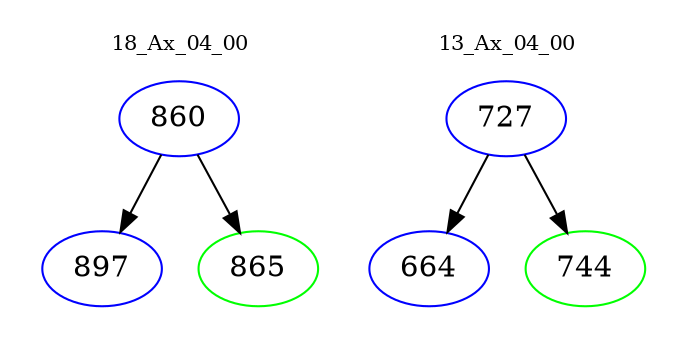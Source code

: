 digraph{
subgraph cluster_0 {
color = white
label = "18_Ax_04_00";
fontsize=10;
T0_860 [label="860", color="blue"]
T0_860 -> T0_897 [color="black"]
T0_897 [label="897", color="blue"]
T0_860 -> T0_865 [color="black"]
T0_865 [label="865", color="green"]
}
subgraph cluster_1 {
color = white
label = "13_Ax_04_00";
fontsize=10;
T1_727 [label="727", color="blue"]
T1_727 -> T1_664 [color="black"]
T1_664 [label="664", color="blue"]
T1_727 -> T1_744 [color="black"]
T1_744 [label="744", color="green"]
}
}
